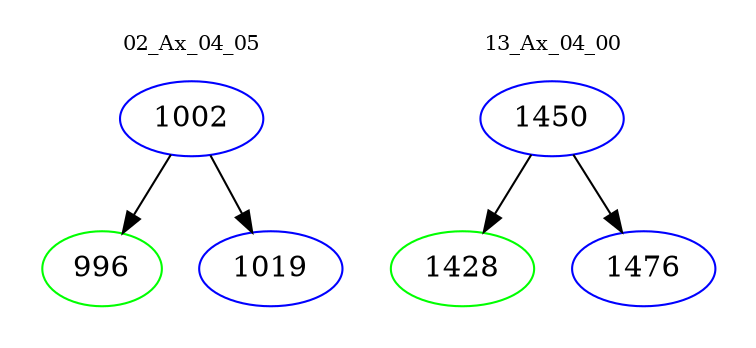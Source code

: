 digraph{
subgraph cluster_0 {
color = white
label = "02_Ax_04_05";
fontsize=10;
T0_1002 [label="1002", color="blue"]
T0_1002 -> T0_996 [color="black"]
T0_996 [label="996", color="green"]
T0_1002 -> T0_1019 [color="black"]
T0_1019 [label="1019", color="blue"]
}
subgraph cluster_1 {
color = white
label = "13_Ax_04_00";
fontsize=10;
T1_1450 [label="1450", color="blue"]
T1_1450 -> T1_1428 [color="black"]
T1_1428 [label="1428", color="green"]
T1_1450 -> T1_1476 [color="black"]
T1_1476 [label="1476", color="blue"]
}
}
